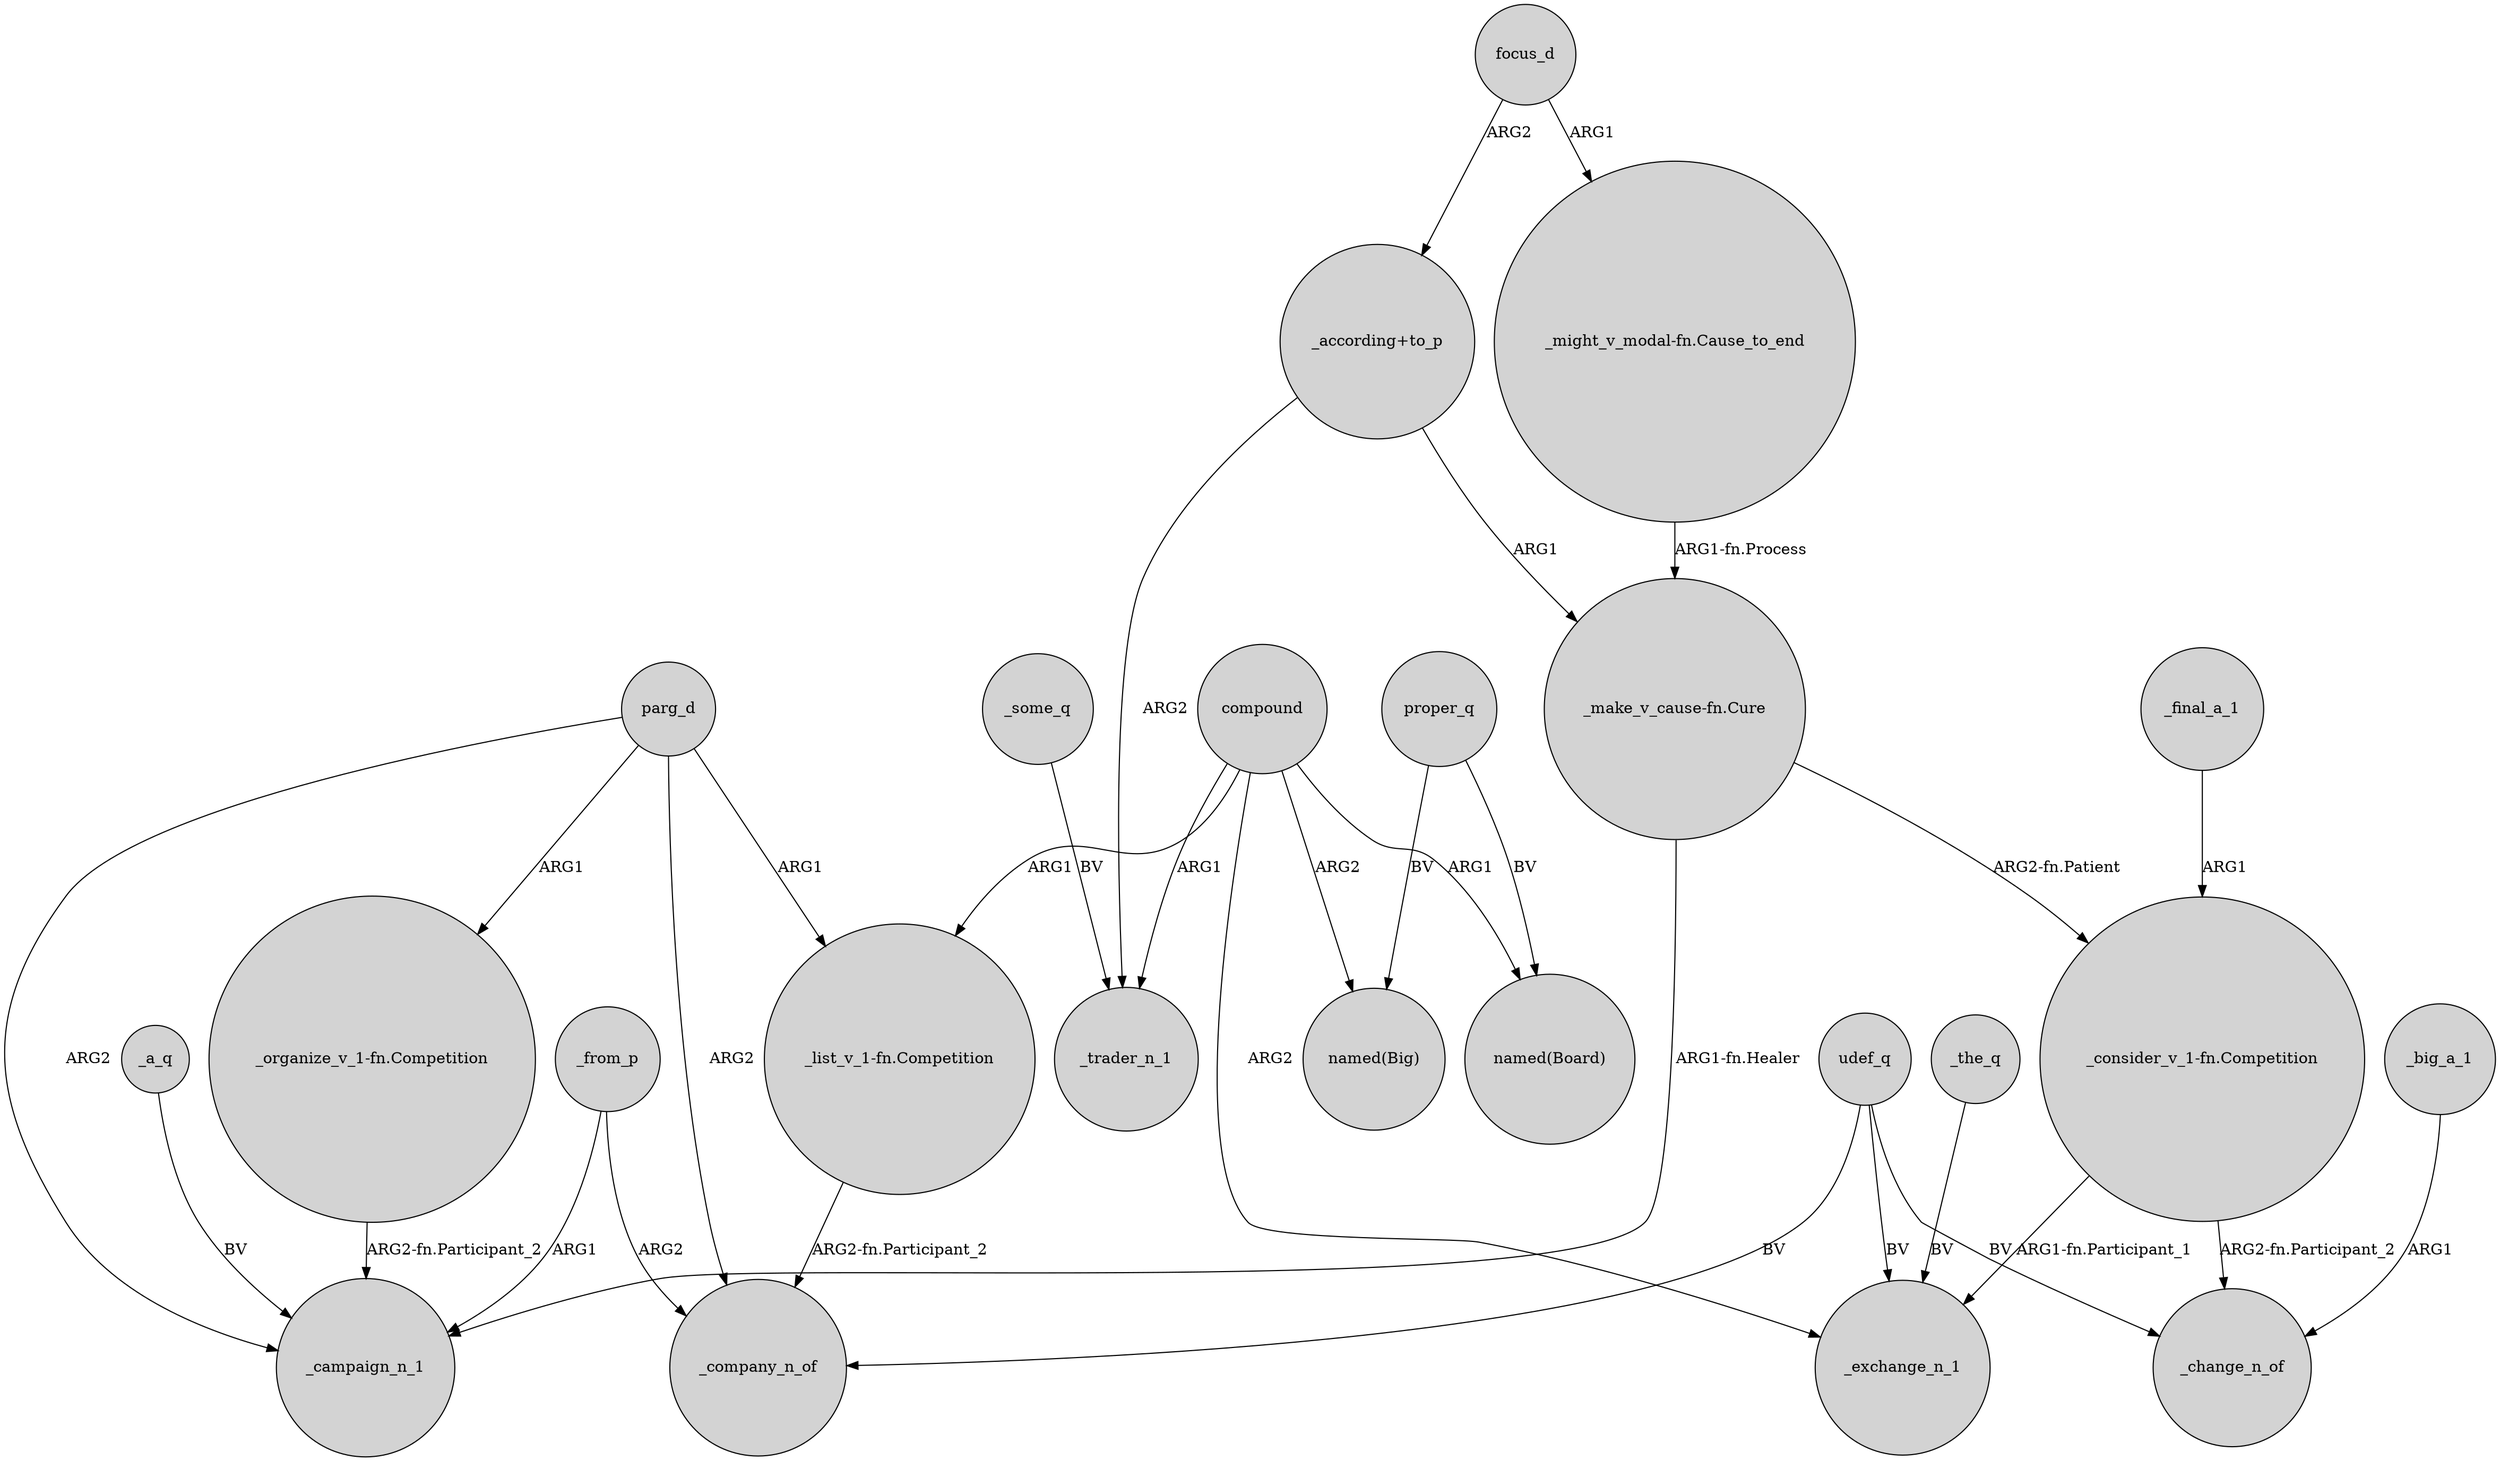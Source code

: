 digraph {
	node [shape=circle style=filled]
	udef_q -> _change_n_of [label=BV]
	_from_p -> _campaign_n_1 [label=ARG1]
	_some_q -> _trader_n_1 [label=BV]
	"_according+to_p" -> "_make_v_cause-fn.Cure" [label=ARG1]
	"_make_v_cause-fn.Cure" -> _campaign_n_1 [label="ARG1-fn.Healer"]
	_final_a_1 -> "_consider_v_1-fn.Competition" [label=ARG1]
	parg_d -> _campaign_n_1 [label=ARG2]
	compound -> _trader_n_1 [label=ARG1]
	compound -> "named(Big)" [label=ARG2]
	focus_d -> "_according+to_p" [label=ARG2]
	udef_q -> _exchange_n_1 [label=BV]
	_big_a_1 -> _change_n_of [label=ARG1]
	parg_d -> _company_n_of [label=ARG2]
	"_make_v_cause-fn.Cure" -> "_consider_v_1-fn.Competition" [label="ARG2-fn.Patient"]
	"_consider_v_1-fn.Competition" -> _exchange_n_1 [label="ARG1-fn.Participant_1"]
	compound -> _exchange_n_1 [label=ARG2]
	parg_d -> "_list_v_1-fn.Competition" [label=ARG1]
	compound -> "_list_v_1-fn.Competition" [label=ARG1]
	parg_d -> "_organize_v_1-fn.Competition" [label=ARG1]
	udef_q -> _company_n_of [label=BV]
	_from_p -> _company_n_of [label=ARG2]
	"_might_v_modal-fn.Cause_to_end" -> "_make_v_cause-fn.Cure" [label="ARG1-fn.Process"]
	"_consider_v_1-fn.Competition" -> _change_n_of [label="ARG2-fn.Participant_2"]
	_a_q -> _campaign_n_1 [label=BV]
	proper_q -> "named(Big)" [label=BV]
	focus_d -> "_might_v_modal-fn.Cause_to_end" [label=ARG1]
	"_according+to_p" -> _trader_n_1 [label=ARG2]
	proper_q -> "named(Board)" [label=BV]
	"_organize_v_1-fn.Competition" -> _campaign_n_1 [label="ARG2-fn.Participant_2"]
	_the_q -> _exchange_n_1 [label=BV]
	compound -> "named(Board)" [label=ARG1]
	"_list_v_1-fn.Competition" -> _company_n_of [label="ARG2-fn.Participant_2"]
}
